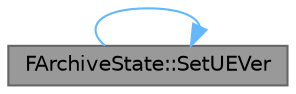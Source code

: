 digraph "FArchiveState::SetUEVer"
{
 // INTERACTIVE_SVG=YES
 // LATEX_PDF_SIZE
  bgcolor="transparent";
  edge [fontname=Helvetica,fontsize=10,labelfontname=Helvetica,labelfontsize=10];
  node [fontname=Helvetica,fontsize=10,shape=box,height=0.2,width=0.4];
  rankdir="LR";
  Node1 [id="Node000001",label="FArchiveState::SetUEVer",height=0.2,width=0.4,color="gray40", fillcolor="grey60", style="filled", fontcolor="black",tooltip="Sets the archive version number."];
  Node1 -> Node1 [id="edge1_Node000001_Node000001",color="steelblue1",style="solid",tooltip=" "];
}
